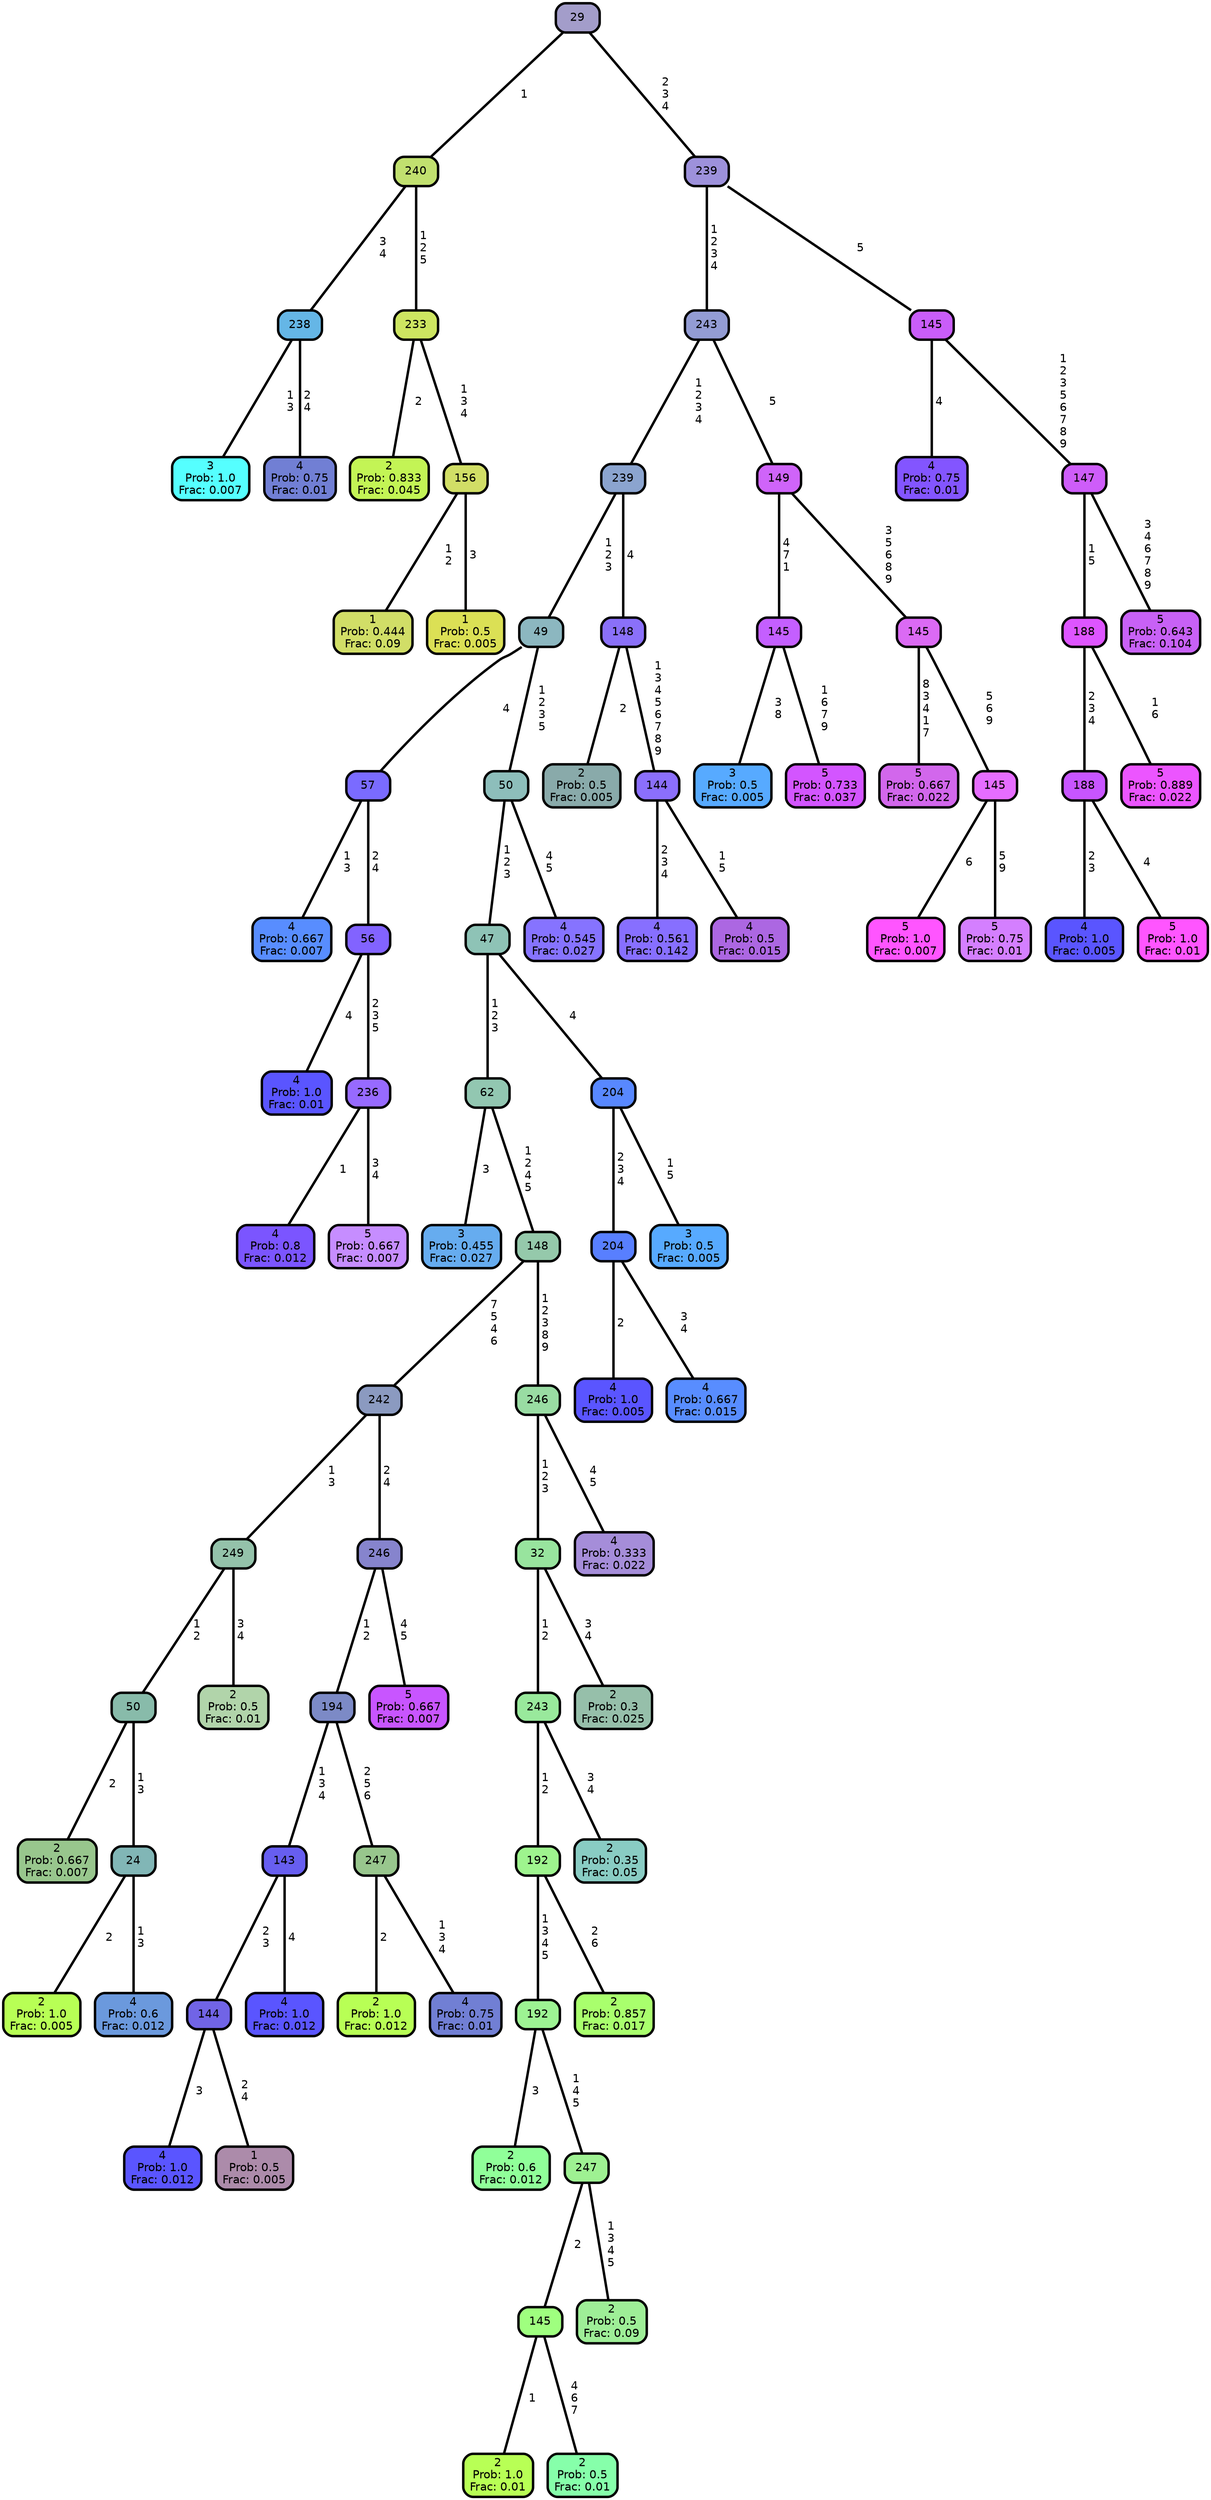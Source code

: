 graph Tree {
node [shape=box, style="filled, rounded",color="black",penwidth="3",fontcolor="black",                 fontname=helvetica] ;
graph [ranksep="0 equally", splines=straight,                 bgcolor=transparent, dpi=200] ;
edge [fontname=helvetica, color=black] ;
0 [label="3
Prob: 1.0
Frac: 0.007", fillcolor="#55ffff"] ;
1 [label="238", fillcolor="#65b6e6"] ;
2 [label="4
Prob: 0.75
Frac: 0.01", fillcolor="#717fd4"] ;
3 [label="240", fillcolor="#c1e06f"] ;
4 [label="2
Prob: 0.833
Frac: 0.045", fillcolor="#c3f455"] ;
5 [label="233", fillcolor="#cde561"] ;
6 [label="1
Prob: 0.444
Frac: 0.09", fillcolor="#d1de67"] ;
7 [label="156", fillcolor="#d1de66"] ;
8 [label="1
Prob: 0.5
Frac: 0.005", fillcolor="#dbe055"] ;
9 [label="29", fillcolor="#a39dca"] ;
10 [label="4
Prob: 0.667
Frac: 0.007", fillcolor="#588dff"] ;
11 [label="57", fillcolor="#7a6bff"] ;
12 [label="4
Prob: 1.0
Frac: 0.01", fillcolor="#5a55ff"] ;
13 [label="56", fillcolor="#8263ff"] ;
14 [label="4
Prob: 0.8
Frac: 0.012", fillcolor="#7b55ff"] ;
15 [label="236", fillcolor="#976aff"] ;
16 [label="5
Prob: 0.667
Frac: 0.007", fillcolor="#c68dff"] ;
17 [label="49", fillcolor="#8cb7c0"] ;
18 [label="3
Prob: 0.455
Frac: 0.027", fillcolor="#66acef"] ;
19 [label="62", fillcolor="#92c7b1"] ;
20 [label="2
Prob: 0.667
Frac: 0.007", fillcolor="#98c68d"] ;
21 [label="50", fillcolor="#88bbaa"] ;
22 [label="2
Prob: 1.0
Frac: 0.005", fillcolor="#b8ff55"] ;
23 [label="24", fillcolor="#81b6b6"] ;
24 [label="4
Prob: 0.6
Frac: 0.012", fillcolor="#6b99dd"] ;
25 [label="249", fillcolor="#94c2aa"] ;
26 [label="2
Prob: 0.5
Frac: 0.01", fillcolor="#b1d4aa"] ;
27 [label="242", fillcolor="#8b9ac0"] ;
28 [label="4
Prob: 1.0
Frac: 0.012", fillcolor="#5a55ff"] ;
29 [label="144", fillcolor="#7164e6"] ;
30 [label="1
Prob: 0.5
Frac: 0.005", fillcolor="#ac8baa"] ;
31 [label="143", fillcolor="#675ef0"] ;
32 [label="4
Prob: 1.0
Frac: 0.012", fillcolor="#5a55ff"] ;
33 [label="194", fillcolor="#7c8ac6"] ;
34 [label="2
Prob: 1.0
Frac: 0.012", fillcolor="#b8ff55"] ;
35 [label="247", fillcolor="#98c68d"] ;
36 [label="4
Prob: 0.75
Frac: 0.01", fillcolor="#717fd4"] ;
37 [label="246", fillcolor="#8684cd"] ;
38 [label="5
Prob: 0.667
Frac: 0.007", fillcolor="#c855ff"] ;
39 [label="148", fillcolor="#95c9ab"] ;
40 [label="2
Prob: 0.6
Frac: 0.012", fillcolor="#90ff99"] ;
41 [label="192", fillcolor="#9df393"] ;
42 [label="2
Prob: 1.0
Frac: 0.01", fillcolor="#b8ff55"] ;
43 [label="145", fillcolor="#9fff7f"] ;
44 [label="2
Prob: 0.5
Frac: 0.01", fillcolor="#86ffaa"] ;
45 [label="247", fillcolor="#9ef192"] ;
46 [label="2
Prob: 0.5
Frac: 0.09", fillcolor="#9eee97"] ;
47 [label="192", fillcolor="#9ef48e"] ;
48 [label="2
Prob: 0.857
Frac: 0.017", fillcolor="#a9ff6d"] ;
49 [label="243", fillcolor="#99e99c"] ;
50 [label="2
Prob: 0.35
Frac: 0.05", fillcolor="#89ccc3"] ;
51 [label="32", fillcolor="#98e49e"] ;
52 [label="2
Prob: 0.3
Frac: 0.025", fillcolor="#96bfaa"] ;
53 [label="246", fillcolor="#99dca3"] ;
54 [label="4
Prob: 0.333
Frac: 0.022", fillcolor="#a58dd9"] ;
55 [label="47", fillcolor="#8ec3b6"] ;
56 [label="4
Prob: 1.0
Frac: 0.005", fillcolor="#5a55ff"] ;
57 [label="204", fillcolor="#587fff"] ;
58 [label="4
Prob: 0.667
Frac: 0.015", fillcolor="#588dff"] ;
59 [label="204", fillcolor="#5888ff"] ;
60 [label="3
Prob: 0.5
Frac: 0.005", fillcolor="#57aaff"] ;
61 [label="50", fillcolor="#8dbebb"] ;
62 [label="4
Prob: 0.545
Frac: 0.027", fillcolor="#8673ff"] ;
63 [label="239", fillcolor="#8ba4cf"] ;
64 [label="2
Prob: 0.5
Frac: 0.005", fillcolor="#89aaaa"] ;
65 [label="148", fillcolor="#8a70f9"] ;
66 [label="4
Prob: 0.561
Frac: 0.142", fillcolor="#876fff"] ;
67 [label="144", fillcolor="#8b6ffc"] ;
68 [label="4
Prob: 0.5
Frac: 0.015", fillcolor="#ac67e2"] ;
69 [label="243", fillcolor="#939cd4"] ;
70 [label="3
Prob: 0.5
Frac: 0.005", fillcolor="#57aaff"] ;
71 [label="145", fillcolor="#c45fff"] ;
72 [label="5
Prob: 0.733
Frac: 0.037", fillcolor="#d355ff"] ;
73 [label="149", fillcolor="#cf64f9"] ;
74 [label="5
Prob: 0.667
Frac: 0.022", fillcolor="#d267ec"] ;
75 [label="145", fillcolor="#db6af4"] ;
76 [label="5
Prob: 1.0
Frac: 0.007", fillcolor="#ff55ff"] ;
77 [label="145", fillcolor="#e66dff"] ;
78 [label="5
Prob: 0.75
Frac: 0.01", fillcolor="#d47fff"] ;
79 [label="239", fillcolor="#9d91db"] ;
80 [label="4
Prob: 0.75
Frac: 0.01", fillcolor="#8355ff"] ;
81 [label="145", fillcolor="#c95df9"] ;
82 [label="4
Prob: 1.0
Frac: 0.005", fillcolor="#5a55ff"] ;
83 [label="188", fillcolor="#c855ff"] ;
84 [label="5
Prob: 1.0
Frac: 0.01", fillcolor="#ff55ff"] ;
85 [label="188", fillcolor="#de55ff"] ;
86 [label="5
Prob: 0.889
Frac: 0.022", fillcolor="#ec55ff"] ;
87 [label="147", fillcolor="#ce5df9"] ;
88 [label="5
Prob: 0.643
Frac: 0.104", fillcolor="#c861f6"] ;
1 -- 0 [label=" 1\n 3",penwidth=3] ;
1 -- 2 [label=" 2\n 4",penwidth=3] ;
3 -- 1 [label=" 3\n 4",penwidth=3] ;
3 -- 5 [label=" 1\n 2\n 5",penwidth=3] ;
5 -- 4 [label=" 2",penwidth=3] ;
5 -- 7 [label=" 1\n 3\n 4",penwidth=3] ;
7 -- 6 [label=" 1\n 2",penwidth=3] ;
7 -- 8 [label=" 3",penwidth=3] ;
9 -- 3 [label=" 1",penwidth=3] ;
9 -- 79 [label=" 2\n 3\n 4",penwidth=3] ;
11 -- 10 [label=" 1\n 3",penwidth=3] ;
11 -- 13 [label=" 2\n 4",penwidth=3] ;
13 -- 12 [label=" 4",penwidth=3] ;
13 -- 15 [label=" 2\n 3\n 5",penwidth=3] ;
15 -- 14 [label=" 1",penwidth=3] ;
15 -- 16 [label=" 3\n 4",penwidth=3] ;
17 -- 11 [label=" 4",penwidth=3] ;
17 -- 61 [label=" 1\n 2\n 3\n 5",penwidth=3] ;
19 -- 18 [label=" 3",penwidth=3] ;
19 -- 39 [label=" 1\n 2\n 4\n 5",penwidth=3] ;
21 -- 20 [label=" 2",penwidth=3] ;
21 -- 23 [label=" 1\n 3",penwidth=3] ;
23 -- 22 [label=" 2",penwidth=3] ;
23 -- 24 [label=" 1\n 3",penwidth=3] ;
25 -- 21 [label=" 1\n 2",penwidth=3] ;
25 -- 26 [label=" 3\n 4",penwidth=3] ;
27 -- 25 [label=" 1\n 3",penwidth=3] ;
27 -- 37 [label=" 2\n 4",penwidth=3] ;
29 -- 28 [label=" 3",penwidth=3] ;
29 -- 30 [label=" 2\n 4",penwidth=3] ;
31 -- 29 [label=" 2\n 3",penwidth=3] ;
31 -- 32 [label=" 4",penwidth=3] ;
33 -- 31 [label=" 1\n 3\n 4",penwidth=3] ;
33 -- 35 [label=" 2\n 5\n 6",penwidth=3] ;
35 -- 34 [label=" 2",penwidth=3] ;
35 -- 36 [label=" 1\n 3\n 4",penwidth=3] ;
37 -- 33 [label=" 1\n 2",penwidth=3] ;
37 -- 38 [label=" 4\n 5",penwidth=3] ;
39 -- 27 [label=" 7\n 5\n 4\n 6",penwidth=3] ;
39 -- 53 [label=" 1\n 2\n 3\n 8\n 9",penwidth=3] ;
41 -- 40 [label=" 3",penwidth=3] ;
41 -- 45 [label=" 1\n 4\n 5",penwidth=3] ;
43 -- 42 [label=" 1",penwidth=3] ;
43 -- 44 [label=" 4\n 6\n 7",penwidth=3] ;
45 -- 43 [label=" 2",penwidth=3] ;
45 -- 46 [label=" 1\n 3\n 4\n 5",penwidth=3] ;
47 -- 41 [label=" 1\n 3\n 4\n 5",penwidth=3] ;
47 -- 48 [label=" 2\n 6",penwidth=3] ;
49 -- 47 [label=" 1\n 2",penwidth=3] ;
49 -- 50 [label=" 3\n 4",penwidth=3] ;
51 -- 49 [label=" 1\n 2",penwidth=3] ;
51 -- 52 [label=" 3\n 4",penwidth=3] ;
53 -- 51 [label=" 1\n 2\n 3",penwidth=3] ;
53 -- 54 [label=" 4\n 5",penwidth=3] ;
55 -- 19 [label=" 1\n 2\n 3",penwidth=3] ;
55 -- 59 [label=" 4",penwidth=3] ;
57 -- 56 [label=" 2",penwidth=3] ;
57 -- 58 [label=" 3\n 4",penwidth=3] ;
59 -- 57 [label=" 2\n 3\n 4",penwidth=3] ;
59 -- 60 [label=" 1\n 5",penwidth=3] ;
61 -- 55 [label=" 1\n 2\n 3",penwidth=3] ;
61 -- 62 [label=" 4\n 5",penwidth=3] ;
63 -- 17 [label=" 1\n 2\n 3",penwidth=3] ;
63 -- 65 [label=" 4",penwidth=3] ;
65 -- 64 [label=" 2",penwidth=3] ;
65 -- 67 [label=" 1\n 3\n 4\n 5\n 6\n 7\n 8\n 9",penwidth=3] ;
67 -- 66 [label=" 2\n 3\n 4",penwidth=3] ;
67 -- 68 [label=" 1\n 5",penwidth=3] ;
69 -- 63 [label=" 1\n 2\n 3\n 4",penwidth=3] ;
69 -- 73 [label=" 5",penwidth=3] ;
71 -- 70 [label=" 3\n 8",penwidth=3] ;
71 -- 72 [label=" 1\n 6\n 7\n 9",penwidth=3] ;
73 -- 71 [label=" 4\n 7\n 1",penwidth=3] ;
73 -- 75 [label=" 3\n 5\n 6\n 8\n 9",penwidth=3] ;
75 -- 74 [label=" 8\n 3\n 4\n 1\n 7",penwidth=3] ;
75 -- 77 [label=" 5\n 6\n 9",penwidth=3] ;
77 -- 76 [label=" 6",penwidth=3] ;
77 -- 78 [label=" 5\n 9",penwidth=3] ;
79 -- 69 [label=" 1\n 2\n 3\n 4",penwidth=3] ;
79 -- 81 [label=" 5",penwidth=3] ;
81 -- 80 [label=" 4",penwidth=3] ;
81 -- 87 [label=" 1\n 2\n 3\n 5\n 6\n 7\n 8\n 9",penwidth=3] ;
83 -- 82 [label=" 2\n 3",penwidth=3] ;
83 -- 84 [label=" 4",penwidth=3] ;
85 -- 83 [label=" 2\n 3\n 4",penwidth=3] ;
85 -- 86 [label=" 1\n 6",penwidth=3] ;
87 -- 85 [label=" 1\n 5",penwidth=3] ;
87 -- 88 [label=" 3\n 4\n 6\n 7\n 8\n 9",penwidth=3] ;
{rank = same;}}